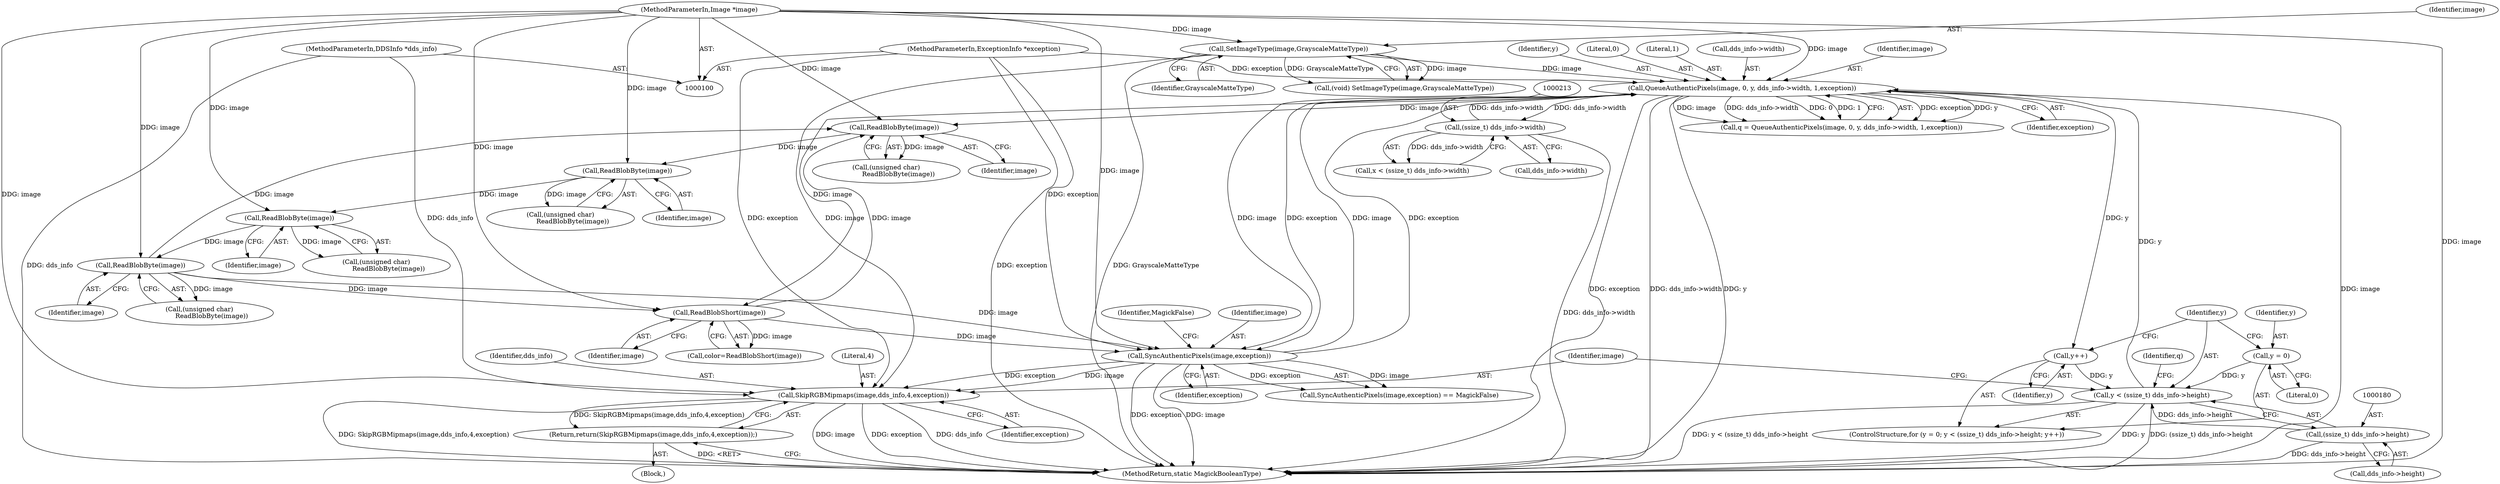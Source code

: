 digraph "0_ImageMagick_d7325bac173492b358417a0ad49fabad44447d52_4@pointer" {
"1000419" [label="(Call,SkipRGBMipmaps(image,dds_info,4,exception))"];
"1000150" [label="(Call,SetImageType(image,GrayscaleMatteType))"];
"1000101" [label="(MethodParameterIn,Image *image)"];
"1000412" [label="(Call,SyncAuthenticPixels(image,exception))"];
"1000189" [label="(Call,QueueAuthenticPixels(image, 0, y, dds_info->width, 1,exception))"];
"1000177" [label="(Call,y < (ssize_t) dds_info->height)"];
"1000184" [label="(Call,y++)"];
"1000174" [label="(Call,y = 0)"];
"1000179" [label="(Call,(ssize_t) dds_info->height)"];
"1000212" [label="(Call,(ssize_t) dds_info->width)"];
"1000103" [label="(MethodParameterIn,ExceptionInfo *exception)"];
"1000406" [label="(Call,ReadBlobByte(image))"];
"1000399" [label="(Call,ReadBlobByte(image))"];
"1000392" [label="(Call,ReadBlobByte(image))"];
"1000385" [label="(Call,ReadBlobByte(image))"];
"1000231" [label="(Call,ReadBlobShort(image))"];
"1000102" [label="(MethodParameterIn,DDSInfo *dds_info)"];
"1000418" [label="(Return,return(SkipRGBMipmaps(image,dds_info,4,exception));)"];
"1000173" [label="(ControlStructure,for (y = 0; y < (ssize_t) dds_info->height; y++))"];
"1000190" [label="(Identifier,image)"];
"1000400" [label="(Identifier,image)"];
"1000177" [label="(Call,y < (ssize_t) dds_info->height)"];
"1000385" [label="(Call,ReadBlobByte(image))"];
"1000192" [label="(Identifier,y)"];
"1000150" [label="(Call,SetImageType(image,GrayscaleMatteType))"];
"1000420" [label="(Identifier,image)"];
"1000184" [label="(Call,y++)"];
"1000411" [label="(Call,SyncAuthenticPixels(image,exception) == MagickFalse)"];
"1000210" [label="(Call,x < (ssize_t) dds_info->width)"];
"1000390" [label="(Call,(unsigned char)\n            ReadBlobByte(image))"];
"1000383" [label="(Call,(unsigned char)\n            ReadBlobByte(image))"];
"1000406" [label="(Call,ReadBlobByte(image))"];
"1000152" [label="(Identifier,GrayscaleMatteType)"];
"1000399" [label="(Call,ReadBlobByte(image))"];
"1000424" [label="(MethodReturn,static MagickBooleanType)"];
"1000212" [label="(Call,(ssize_t) dds_info->width)"];
"1000386" [label="(Identifier,image)"];
"1000174" [label="(Call,y = 0)"];
"1000191" [label="(Literal,0)"];
"1000187" [label="(Call,q = QueueAuthenticPixels(image, 0, y, dds_info->width, 1,exception))"];
"1000418" [label="(Return,return(SkipRGBMipmaps(image,dds_info,4,exception));)"];
"1000214" [label="(Call,dds_info->width)"];
"1000392" [label="(Call,ReadBlobByte(image))"];
"1000419" [label="(Call,SkipRGBMipmaps(image,dds_info,4,exception))"];
"1000415" [label="(Identifier,MagickFalse)"];
"1000197" [label="(Identifier,exception)"];
"1000178" [label="(Identifier,y)"];
"1000397" [label="(Call,(unsigned char)\n            ReadBlobByte(image))"];
"1000229" [label="(Call,color=ReadBlobShort(image))"];
"1000189" [label="(Call,QueueAuthenticPixels(image, 0, y, dds_info->width, 1,exception))"];
"1000176" [label="(Literal,0)"];
"1000407" [label="(Identifier,image)"];
"1000413" [label="(Identifier,image)"];
"1000103" [label="(MethodParameterIn,ExceptionInfo *exception)"];
"1000101" [label="(MethodParameterIn,Image *image)"];
"1000231" [label="(Call,ReadBlobShort(image))"];
"1000175" [label="(Identifier,y)"];
"1000196" [label="(Literal,1)"];
"1000148" [label="(Call,(void) SetImageType(image,GrayscaleMatteType))"];
"1000102" [label="(MethodParameterIn,DDSInfo *dds_info)"];
"1000412" [label="(Call,SyncAuthenticPixels(image,exception))"];
"1000232" [label="(Identifier,image)"];
"1000421" [label="(Identifier,dds_info)"];
"1000422" [label="(Literal,4)"];
"1000188" [label="(Identifier,q)"];
"1000393" [label="(Identifier,image)"];
"1000179" [label="(Call,(ssize_t) dds_info->height)"];
"1000404" [label="(Call,(unsigned char)\n            ReadBlobByte(image))"];
"1000193" [label="(Call,dds_info->width)"];
"1000181" [label="(Call,dds_info->height)"];
"1000104" [label="(Block,)"];
"1000185" [label="(Identifier,y)"];
"1000151" [label="(Identifier,image)"];
"1000423" [label="(Identifier,exception)"];
"1000414" [label="(Identifier,exception)"];
"1000419" -> "1000418"  [label="AST: "];
"1000419" -> "1000423"  [label="CFG: "];
"1000420" -> "1000419"  [label="AST: "];
"1000421" -> "1000419"  [label="AST: "];
"1000422" -> "1000419"  [label="AST: "];
"1000423" -> "1000419"  [label="AST: "];
"1000418" -> "1000419"  [label="CFG: "];
"1000419" -> "1000424"  [label="DDG: image"];
"1000419" -> "1000424"  [label="DDG: exception"];
"1000419" -> "1000424"  [label="DDG: dds_info"];
"1000419" -> "1000424"  [label="DDG: SkipRGBMipmaps(image,dds_info,4,exception)"];
"1000419" -> "1000418"  [label="DDG: SkipRGBMipmaps(image,dds_info,4,exception)"];
"1000150" -> "1000419"  [label="DDG: image"];
"1000412" -> "1000419"  [label="DDG: image"];
"1000412" -> "1000419"  [label="DDG: exception"];
"1000101" -> "1000419"  [label="DDG: image"];
"1000102" -> "1000419"  [label="DDG: dds_info"];
"1000103" -> "1000419"  [label="DDG: exception"];
"1000150" -> "1000148"  [label="AST: "];
"1000150" -> "1000152"  [label="CFG: "];
"1000151" -> "1000150"  [label="AST: "];
"1000152" -> "1000150"  [label="AST: "];
"1000148" -> "1000150"  [label="CFG: "];
"1000150" -> "1000424"  [label="DDG: GrayscaleMatteType"];
"1000150" -> "1000148"  [label="DDG: image"];
"1000150" -> "1000148"  [label="DDG: GrayscaleMatteType"];
"1000101" -> "1000150"  [label="DDG: image"];
"1000150" -> "1000189"  [label="DDG: image"];
"1000101" -> "1000100"  [label="AST: "];
"1000101" -> "1000424"  [label="DDG: image"];
"1000101" -> "1000189"  [label="DDG: image"];
"1000101" -> "1000231"  [label="DDG: image"];
"1000101" -> "1000385"  [label="DDG: image"];
"1000101" -> "1000392"  [label="DDG: image"];
"1000101" -> "1000399"  [label="DDG: image"];
"1000101" -> "1000406"  [label="DDG: image"];
"1000101" -> "1000412"  [label="DDG: image"];
"1000412" -> "1000411"  [label="AST: "];
"1000412" -> "1000414"  [label="CFG: "];
"1000413" -> "1000412"  [label="AST: "];
"1000414" -> "1000412"  [label="AST: "];
"1000415" -> "1000412"  [label="CFG: "];
"1000412" -> "1000424"  [label="DDG: exception"];
"1000412" -> "1000424"  [label="DDG: image"];
"1000412" -> "1000189"  [label="DDG: image"];
"1000412" -> "1000189"  [label="DDG: exception"];
"1000412" -> "1000411"  [label="DDG: image"];
"1000412" -> "1000411"  [label="DDG: exception"];
"1000189" -> "1000412"  [label="DDG: image"];
"1000189" -> "1000412"  [label="DDG: exception"];
"1000406" -> "1000412"  [label="DDG: image"];
"1000231" -> "1000412"  [label="DDG: image"];
"1000103" -> "1000412"  [label="DDG: exception"];
"1000189" -> "1000187"  [label="AST: "];
"1000189" -> "1000197"  [label="CFG: "];
"1000190" -> "1000189"  [label="AST: "];
"1000191" -> "1000189"  [label="AST: "];
"1000192" -> "1000189"  [label="AST: "];
"1000193" -> "1000189"  [label="AST: "];
"1000196" -> "1000189"  [label="AST: "];
"1000197" -> "1000189"  [label="AST: "];
"1000187" -> "1000189"  [label="CFG: "];
"1000189" -> "1000424"  [label="DDG: image"];
"1000189" -> "1000424"  [label="DDG: exception"];
"1000189" -> "1000424"  [label="DDG: dds_info->width"];
"1000189" -> "1000424"  [label="DDG: y"];
"1000189" -> "1000184"  [label="DDG: y"];
"1000189" -> "1000187"  [label="DDG: exception"];
"1000189" -> "1000187"  [label="DDG: y"];
"1000189" -> "1000187"  [label="DDG: image"];
"1000189" -> "1000187"  [label="DDG: dds_info->width"];
"1000189" -> "1000187"  [label="DDG: 0"];
"1000189" -> "1000187"  [label="DDG: 1"];
"1000177" -> "1000189"  [label="DDG: y"];
"1000212" -> "1000189"  [label="DDG: dds_info->width"];
"1000103" -> "1000189"  [label="DDG: exception"];
"1000189" -> "1000212"  [label="DDG: dds_info->width"];
"1000189" -> "1000231"  [label="DDG: image"];
"1000189" -> "1000385"  [label="DDG: image"];
"1000177" -> "1000173"  [label="AST: "];
"1000177" -> "1000179"  [label="CFG: "];
"1000178" -> "1000177"  [label="AST: "];
"1000179" -> "1000177"  [label="AST: "];
"1000188" -> "1000177"  [label="CFG: "];
"1000420" -> "1000177"  [label="CFG: "];
"1000177" -> "1000424"  [label="DDG: y"];
"1000177" -> "1000424"  [label="DDG: (ssize_t) dds_info->height"];
"1000177" -> "1000424"  [label="DDG: y < (ssize_t) dds_info->height"];
"1000184" -> "1000177"  [label="DDG: y"];
"1000174" -> "1000177"  [label="DDG: y"];
"1000179" -> "1000177"  [label="DDG: dds_info->height"];
"1000184" -> "1000173"  [label="AST: "];
"1000184" -> "1000185"  [label="CFG: "];
"1000185" -> "1000184"  [label="AST: "];
"1000178" -> "1000184"  [label="CFG: "];
"1000174" -> "1000173"  [label="AST: "];
"1000174" -> "1000176"  [label="CFG: "];
"1000175" -> "1000174"  [label="AST: "];
"1000176" -> "1000174"  [label="AST: "];
"1000178" -> "1000174"  [label="CFG: "];
"1000179" -> "1000181"  [label="CFG: "];
"1000180" -> "1000179"  [label="AST: "];
"1000181" -> "1000179"  [label="AST: "];
"1000179" -> "1000424"  [label="DDG: dds_info->height"];
"1000212" -> "1000210"  [label="AST: "];
"1000212" -> "1000214"  [label="CFG: "];
"1000213" -> "1000212"  [label="AST: "];
"1000214" -> "1000212"  [label="AST: "];
"1000210" -> "1000212"  [label="CFG: "];
"1000212" -> "1000424"  [label="DDG: dds_info->width"];
"1000212" -> "1000210"  [label="DDG: dds_info->width"];
"1000103" -> "1000100"  [label="AST: "];
"1000103" -> "1000424"  [label="DDG: exception"];
"1000406" -> "1000404"  [label="AST: "];
"1000406" -> "1000407"  [label="CFG: "];
"1000407" -> "1000406"  [label="AST: "];
"1000404" -> "1000406"  [label="CFG: "];
"1000406" -> "1000231"  [label="DDG: image"];
"1000406" -> "1000385"  [label="DDG: image"];
"1000406" -> "1000404"  [label="DDG: image"];
"1000399" -> "1000406"  [label="DDG: image"];
"1000399" -> "1000397"  [label="AST: "];
"1000399" -> "1000400"  [label="CFG: "];
"1000400" -> "1000399"  [label="AST: "];
"1000397" -> "1000399"  [label="CFG: "];
"1000399" -> "1000397"  [label="DDG: image"];
"1000392" -> "1000399"  [label="DDG: image"];
"1000392" -> "1000390"  [label="AST: "];
"1000392" -> "1000393"  [label="CFG: "];
"1000393" -> "1000392"  [label="AST: "];
"1000390" -> "1000392"  [label="CFG: "];
"1000392" -> "1000390"  [label="DDG: image"];
"1000385" -> "1000392"  [label="DDG: image"];
"1000385" -> "1000383"  [label="AST: "];
"1000385" -> "1000386"  [label="CFG: "];
"1000386" -> "1000385"  [label="AST: "];
"1000383" -> "1000385"  [label="CFG: "];
"1000385" -> "1000383"  [label="DDG: image"];
"1000231" -> "1000385"  [label="DDG: image"];
"1000231" -> "1000229"  [label="AST: "];
"1000231" -> "1000232"  [label="CFG: "];
"1000232" -> "1000231"  [label="AST: "];
"1000229" -> "1000231"  [label="CFG: "];
"1000231" -> "1000229"  [label="DDG: image"];
"1000102" -> "1000100"  [label="AST: "];
"1000102" -> "1000424"  [label="DDG: dds_info"];
"1000418" -> "1000104"  [label="AST: "];
"1000424" -> "1000418"  [label="CFG: "];
"1000418" -> "1000424"  [label="DDG: <RET>"];
}
